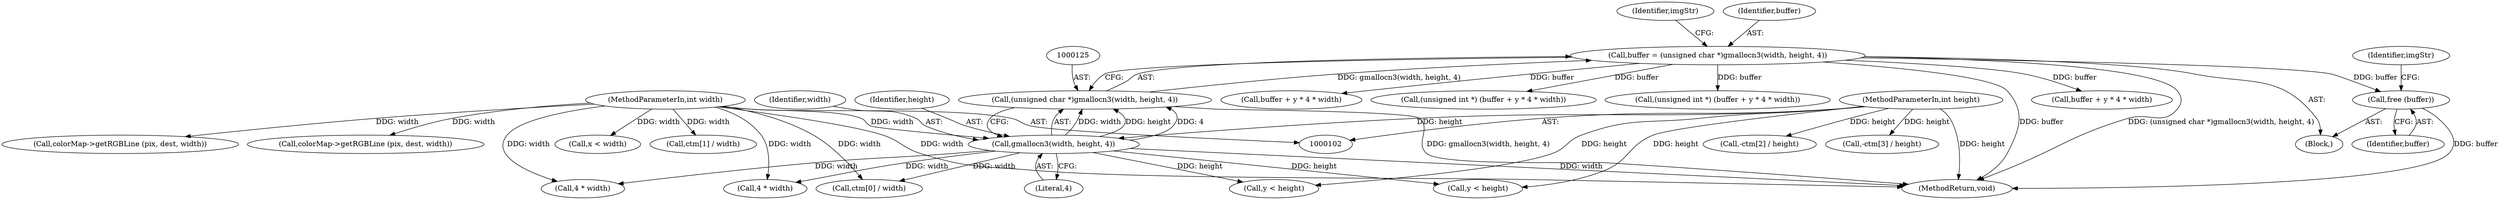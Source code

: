 digraph "0_poppler_7b2d314a61fd0e12f47c62996cb49ec0d1ba747a@API" {
"1000344" [label="(Call,free (buffer))"];
"1000122" [label="(Call,buffer = (unsigned char *)gmallocn3(width, height, 4))"];
"1000124" [label="(Call,(unsigned char *)gmallocn3(width, height, 4))"];
"1000126" [label="(Call,gmallocn3(width, height, 4))"];
"1000106" [label="(MethodParameterIn,int width)"];
"1000107" [label="(MethodParameterIn,int height)"];
"1000347" [label="(Identifier,imgStr)"];
"1000124" [label="(Call,(unsigned char *)gmallocn3(width, height, 4))"];
"1000126" [label="(Call,gmallocn3(width, height, 4))"];
"1000129" [label="(Literal,4)"];
"1000294" [label="(Call,ctm[0] / width)"];
"1000165" [label="(Call,buffer + y * 4 * width)"];
"1000122" [label="(Call,buffer = (unsigned char *)gmallocn3(width, height, 4))"];
"1000127" [label="(Identifier,width)"];
"1000175" [label="(Call,colorMap->getRGBLine (pix, dest, width))"];
"1000269" [label="(Call,colorMap->getRGBLine (pix, dest, width))"];
"1000304" [label="(Call,-ctm[2] / height)"];
"1000257" [label="(Call,(unsigned int *) (buffer + y * 4 * width))"];
"1000107" [label="(MethodParameterIn,int height)"];
"1000163" [label="(Call,(unsigned int *) (buffer + y * 4 * width))"];
"1000310" [label="(Call,-ctm[3] / height)"];
"1000131" [label="(Identifier,imgStr)"];
"1000249" [label="(Call,y < height)"];
"1000106" [label="(MethodParameterIn,int width)"];
"1000128" [label="(Identifier,height)"];
"1000345" [label="(Identifier,buffer)"];
"1000123" [label="(Identifier,buffer)"];
"1000155" [label="(Call,y < height)"];
"1000263" [label="(Call,4 * width)"];
"1000183" [label="(Call,x < width)"];
"1000299" [label="(Call,ctm[1] / width)"];
"1000111" [label="(Block,)"];
"1000259" [label="(Call,buffer + y * 4 * width)"];
"1000344" [label="(Call,free (buffer))"];
"1000169" [label="(Call,4 * width)"];
"1000348" [label="(MethodReturn,void)"];
"1000344" -> "1000111"  [label="AST: "];
"1000344" -> "1000345"  [label="CFG: "];
"1000345" -> "1000344"  [label="AST: "];
"1000347" -> "1000344"  [label="CFG: "];
"1000344" -> "1000348"  [label="DDG: buffer"];
"1000122" -> "1000344"  [label="DDG: buffer"];
"1000122" -> "1000111"  [label="AST: "];
"1000122" -> "1000124"  [label="CFG: "];
"1000123" -> "1000122"  [label="AST: "];
"1000124" -> "1000122"  [label="AST: "];
"1000131" -> "1000122"  [label="CFG: "];
"1000122" -> "1000348"  [label="DDG: buffer"];
"1000122" -> "1000348"  [label="DDG: (unsigned char *)gmallocn3(width, height, 4)"];
"1000124" -> "1000122"  [label="DDG: gmallocn3(width, height, 4)"];
"1000122" -> "1000163"  [label="DDG: buffer"];
"1000122" -> "1000165"  [label="DDG: buffer"];
"1000122" -> "1000257"  [label="DDG: buffer"];
"1000122" -> "1000259"  [label="DDG: buffer"];
"1000124" -> "1000126"  [label="CFG: "];
"1000125" -> "1000124"  [label="AST: "];
"1000126" -> "1000124"  [label="AST: "];
"1000124" -> "1000348"  [label="DDG: gmallocn3(width, height, 4)"];
"1000126" -> "1000124"  [label="DDG: width"];
"1000126" -> "1000124"  [label="DDG: height"];
"1000126" -> "1000124"  [label="DDG: 4"];
"1000126" -> "1000129"  [label="CFG: "];
"1000127" -> "1000126"  [label="AST: "];
"1000128" -> "1000126"  [label="AST: "];
"1000129" -> "1000126"  [label="AST: "];
"1000126" -> "1000348"  [label="DDG: width"];
"1000106" -> "1000126"  [label="DDG: width"];
"1000107" -> "1000126"  [label="DDG: height"];
"1000126" -> "1000155"  [label="DDG: height"];
"1000126" -> "1000169"  [label="DDG: width"];
"1000126" -> "1000249"  [label="DDG: height"];
"1000126" -> "1000263"  [label="DDG: width"];
"1000126" -> "1000294"  [label="DDG: width"];
"1000106" -> "1000102"  [label="AST: "];
"1000106" -> "1000348"  [label="DDG: width"];
"1000106" -> "1000169"  [label="DDG: width"];
"1000106" -> "1000175"  [label="DDG: width"];
"1000106" -> "1000183"  [label="DDG: width"];
"1000106" -> "1000263"  [label="DDG: width"];
"1000106" -> "1000269"  [label="DDG: width"];
"1000106" -> "1000294"  [label="DDG: width"];
"1000106" -> "1000299"  [label="DDG: width"];
"1000107" -> "1000102"  [label="AST: "];
"1000107" -> "1000348"  [label="DDG: height"];
"1000107" -> "1000155"  [label="DDG: height"];
"1000107" -> "1000249"  [label="DDG: height"];
"1000107" -> "1000304"  [label="DDG: height"];
"1000107" -> "1000310"  [label="DDG: height"];
}
